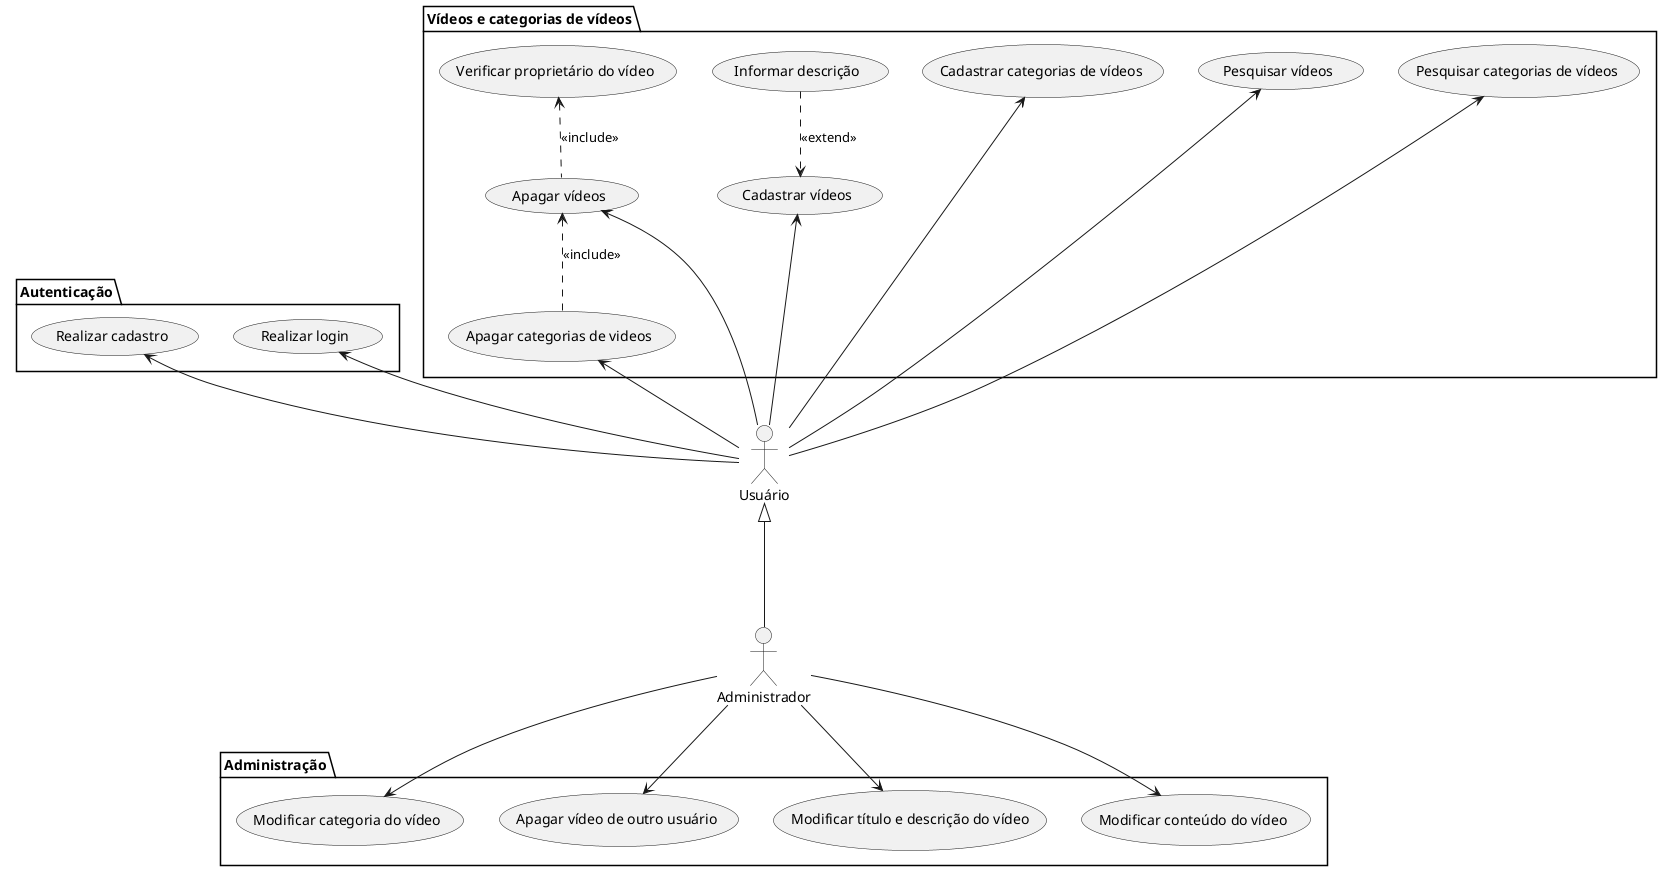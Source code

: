 @startuml DevFlix
skinparam Style strictuml

:Usuário: as usuario
:Administrador: as administrador


/' Casos de uso do usuário '/
package Autenticação {
    (Realizar cadastro) as cadastro
    (Realizar login) as login
}
package "Vídeos e categorias de vídeos" {
    (Apagar vídeos) as apagarv
    (Pesquisar vídeos) as pesqv
    (Cadastrar vídeos) as cadv
    (Informar descrição) as infdesc
    (Pesquisar categorias de vídeos) as pesqcatv
    (Cadastrar categorias de vídeos) as cadcatv
    (Apagar categorias de videos) as apgcatv
    (Verificar proprietário do vídeo) as verifprop
}


/' Casos de uso do administrador '/
package Administração {
    (Modificar categoria do vídeo) as modcatv
    (Modificar conteúdo do vídeo) as modcontv
    (Apagar vídeo de outro usuário) as apgvout
    (Modificar título e descrição do vídeo) as modtitdesc
}


/' Generalização dos atores '/
usuario <|-down-- administrador

/' Associação dos casos de uso do usuário '/
usuario -up-> cadv
usuario -up-> pesqcatv
usuario -up-> apgcatv
usuario -up-> pesqv
usuario -up-> cadcatv
usuario -up-> login
usuario -up-> apagarv
usuario -up-> cadastro


/' Include e Extend dos casos de uso do usuário '/
apagarv .up.> verifprop : <<include>>
apgcatv .up.> apagarv : <<include>>
infdesc .down.> cadv : <<extend>>


/' Associação dos casos de uso do administrador '/
administrador -right-> modcatv
administrador -left-> modcontv
administrador -down-> apgvout
administrador -down-> modtitdesc

@enduml
